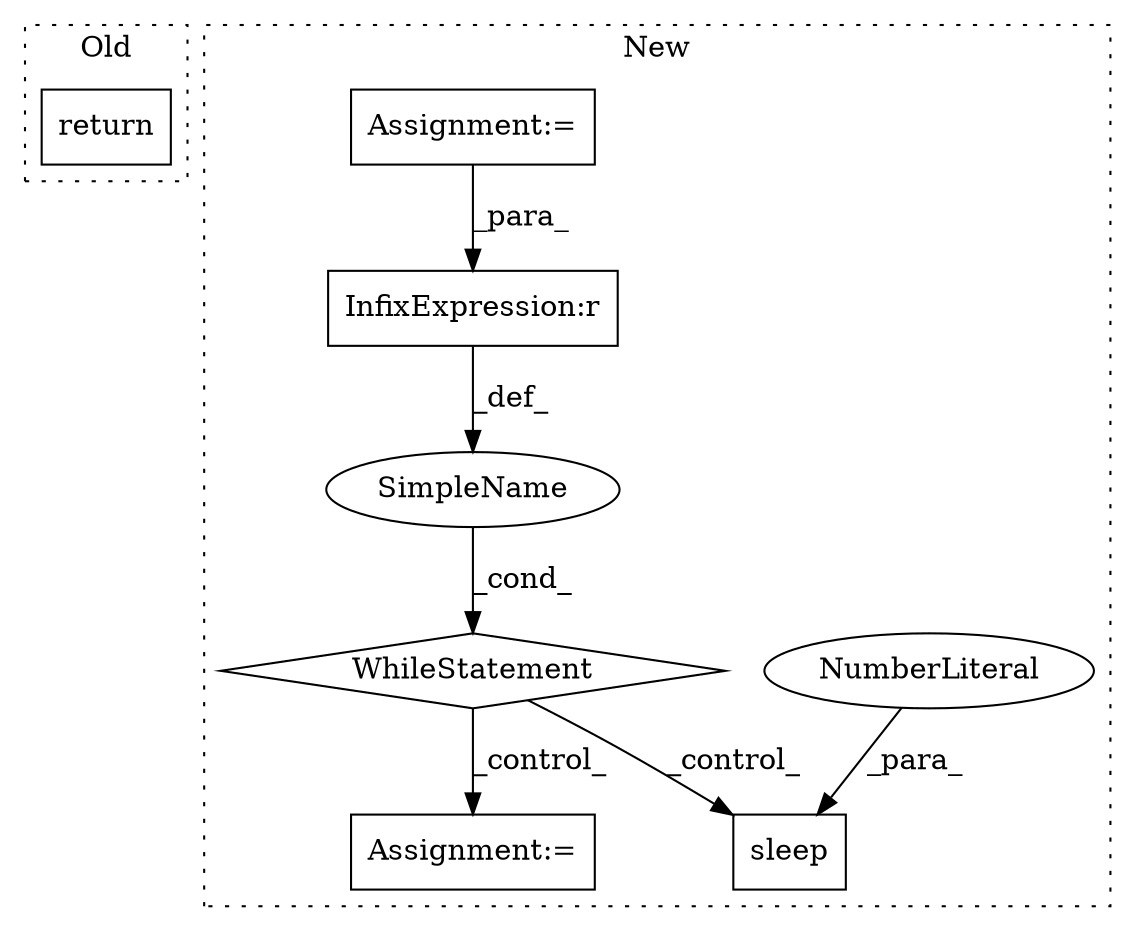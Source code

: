 digraph G {
subgraph cluster0 {
1 [label="return" a="41" s="945" l="7" shape="box"];
label = "Old";
style="dotted";
}
subgraph cluster1 {
2 [label="sleep" a="32" s="1482,1491" l="6,1" shape="box"];
3 [label="NumberLiteral" a="34" s="1488" l="3" shape="ellipse"];
4 [label="InfixExpression:r" a="27" s="1138" l="4" shape="box"];
5 [label="Assignment:=" a="7" s="1097" l="1" shape="box"];
6 [label="WhileStatement" a="61" s="1123,1144" l="7,2" shape="diamond"];
7 [label="SimpleName" a="42" s="" l="" shape="ellipse"];
8 [label="Assignment:=" a="7" s="1655,1744" l="61,2" shape="box"];
label = "New";
style="dotted";
}
3 -> 2 [label="_para_"];
4 -> 7 [label="_def_"];
5 -> 4 [label="_para_"];
6 -> 2 [label="_control_"];
6 -> 8 [label="_control_"];
7 -> 6 [label="_cond_"];
}